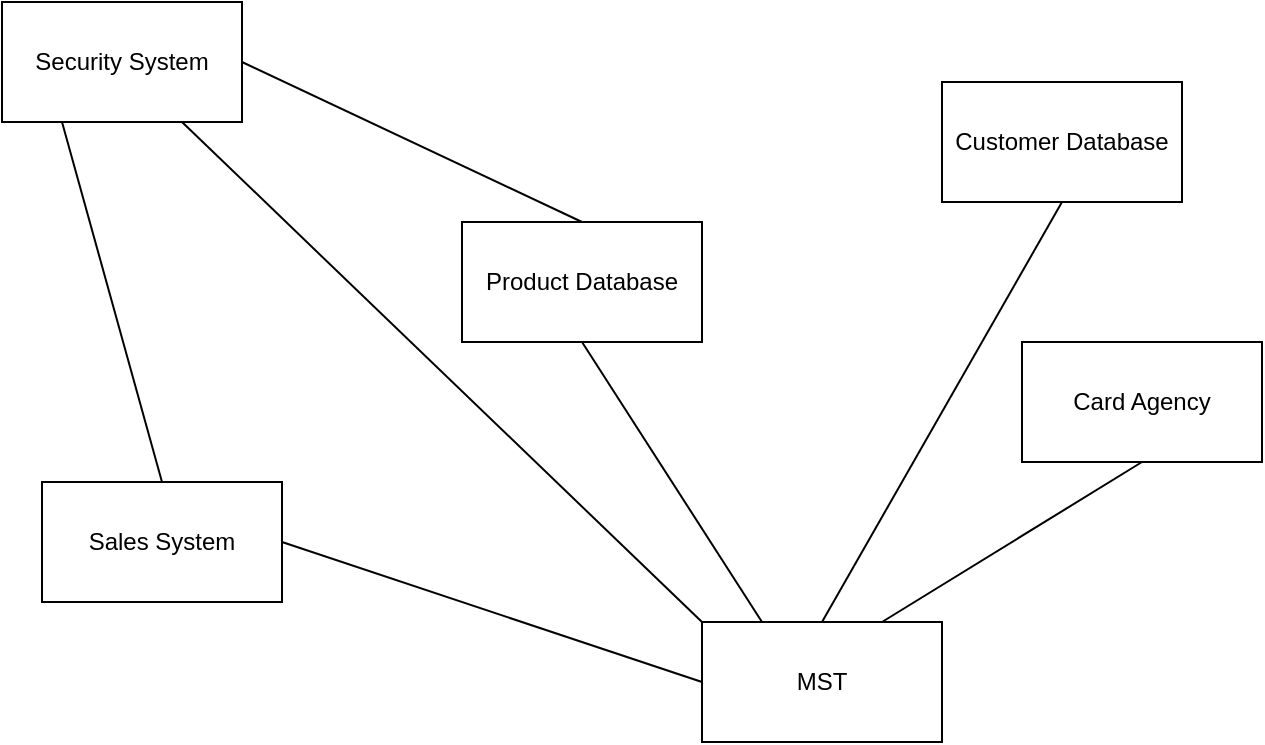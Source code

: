 <mxfile version="27.0.6">
  <diagram name="Page-1" id="ff1f_aM055TMsxulmVmq">
    <mxGraphModel dx="1217" dy="629" grid="1" gridSize="10" guides="1" tooltips="1" connect="1" arrows="1" fold="1" page="1" pageScale="1" pageWidth="1100" pageHeight="850" math="0" shadow="0">
      <root>
        <mxCell id="0" />
        <mxCell id="1" parent="0" />
        <mxCell id="qWDr6mP9EmwPpzpMVwy0-1" value="Product Database" style="rounded=0;whiteSpace=wrap;html=1;" parent="1" vertex="1">
          <mxGeometry x="450" y="230" width="120" height="60" as="geometry" />
        </mxCell>
        <mxCell id="qWDr6mP9EmwPpzpMVwy0-2" value="Customer Database" style="rounded=0;whiteSpace=wrap;html=1;" parent="1" vertex="1">
          <mxGeometry x="690" y="160" width="120" height="60" as="geometry" />
        </mxCell>
        <mxCell id="qWDr6mP9EmwPpzpMVwy0-3" value="Security System" style="rounded=0;whiteSpace=wrap;html=1;" parent="1" vertex="1">
          <mxGeometry x="220" y="120" width="120" height="60" as="geometry" />
        </mxCell>
        <mxCell id="qWDr6mP9EmwPpzpMVwy0-4" value="MST" style="rounded=0;whiteSpace=wrap;html=1;" parent="1" vertex="1">
          <mxGeometry x="570" y="430" width="120" height="60" as="geometry" />
        </mxCell>
        <mxCell id="qWDr6mP9EmwPpzpMVwy0-5" value="Sales System" style="rounded=0;whiteSpace=wrap;html=1;" parent="1" vertex="1">
          <mxGeometry x="240" y="360" width="120" height="60" as="geometry" />
        </mxCell>
        <mxCell id="UBtPNI5NdxCnpe9mUYab-1" value="Card Agency" style="rounded=0;whiteSpace=wrap;html=1;" parent="1" vertex="1">
          <mxGeometry x="730" y="290" width="120" height="60" as="geometry" />
        </mxCell>
        <mxCell id="dL_M9C2uI0h1cJPpJB4u-1" value="" style="endArrow=none;html=1;rounded=0;exitX=0.25;exitY=0;exitDx=0;exitDy=0;entryX=0.5;entryY=1;entryDx=0;entryDy=0;" parent="1" source="qWDr6mP9EmwPpzpMVwy0-4" target="qWDr6mP9EmwPpzpMVwy0-1" edge="1">
          <mxGeometry width="50" height="50" relative="1" as="geometry">
            <mxPoint x="530" y="350" as="sourcePoint" />
            <mxPoint x="580" y="300" as="targetPoint" />
          </mxGeometry>
        </mxCell>
        <mxCell id="dL_M9C2uI0h1cJPpJB4u-2" value="" style="endArrow=none;html=1;rounded=0;exitX=0.5;exitY=1;exitDx=0;exitDy=0;entryX=0.5;entryY=0;entryDx=0;entryDy=0;" parent="1" source="qWDr6mP9EmwPpzpMVwy0-2" target="qWDr6mP9EmwPpzpMVwy0-4" edge="1">
          <mxGeometry width="50" height="50" relative="1" as="geometry">
            <mxPoint x="680" y="490" as="sourcePoint" />
            <mxPoint x="560" y="350" as="targetPoint" />
          </mxGeometry>
        </mxCell>
        <mxCell id="dL_M9C2uI0h1cJPpJB4u-3" value="" style="endArrow=none;html=1;rounded=0;exitX=0.5;exitY=1;exitDx=0;exitDy=0;entryX=0.75;entryY=0;entryDx=0;entryDy=0;" parent="1" source="UBtPNI5NdxCnpe9mUYab-1" target="qWDr6mP9EmwPpzpMVwy0-4" edge="1">
          <mxGeometry width="50" height="50" relative="1" as="geometry">
            <mxPoint x="790" y="200" as="sourcePoint" />
            <mxPoint x="670" y="410" as="targetPoint" />
          </mxGeometry>
        </mxCell>
        <mxCell id="dL_M9C2uI0h1cJPpJB4u-4" value="" style="endArrow=none;html=1;rounded=0;exitX=1;exitY=0.5;exitDx=0;exitDy=0;entryX=0;entryY=0.5;entryDx=0;entryDy=0;" parent="1" source="qWDr6mP9EmwPpzpMVwy0-5" target="qWDr6mP9EmwPpzpMVwy0-4" edge="1">
          <mxGeometry width="50" height="50" relative="1" as="geometry">
            <mxPoint x="690" y="420" as="sourcePoint" />
            <mxPoint x="570" y="630" as="targetPoint" />
          </mxGeometry>
        </mxCell>
        <mxCell id="5iV_ALH5Xnd9XIoyY6uF-1" value="" style="endArrow=none;html=1;rounded=0;entryX=0.75;entryY=1;entryDx=0;entryDy=0;exitX=0;exitY=0;exitDx=0;exitDy=0;" parent="1" source="qWDr6mP9EmwPpzpMVwy0-4" target="qWDr6mP9EmwPpzpMVwy0-3" edge="1">
          <mxGeometry width="50" height="50" relative="1" as="geometry">
            <mxPoint x="500" y="290" as="sourcePoint" />
            <mxPoint x="550" y="240" as="targetPoint" />
          </mxGeometry>
        </mxCell>
        <mxCell id="TiwvzAdcIfqWFs0mLerw-1" value="" style="endArrow=none;html=1;rounded=0;exitX=0.25;exitY=1;exitDx=0;exitDy=0;entryX=0.5;entryY=0;entryDx=0;entryDy=0;" edge="1" parent="1" source="qWDr6mP9EmwPpzpMVwy0-3" target="qWDr6mP9EmwPpzpMVwy0-5">
          <mxGeometry width="50" height="50" relative="1" as="geometry">
            <mxPoint x="90" y="240" as="sourcePoint" />
            <mxPoint x="300" y="310" as="targetPoint" />
          </mxGeometry>
        </mxCell>
        <mxCell id="TiwvzAdcIfqWFs0mLerw-2" value="" style="endArrow=none;html=1;rounded=0;entryX=1;entryY=0.5;entryDx=0;entryDy=0;exitX=0.5;exitY=0;exitDx=0;exitDy=0;" edge="1" parent="1" source="qWDr6mP9EmwPpzpMVwy0-1" target="qWDr6mP9EmwPpzpMVwy0-3">
          <mxGeometry width="50" height="50" relative="1" as="geometry">
            <mxPoint x="620" y="480" as="sourcePoint" />
            <mxPoint x="360" y="230" as="targetPoint" />
          </mxGeometry>
        </mxCell>
      </root>
    </mxGraphModel>
  </diagram>
</mxfile>
